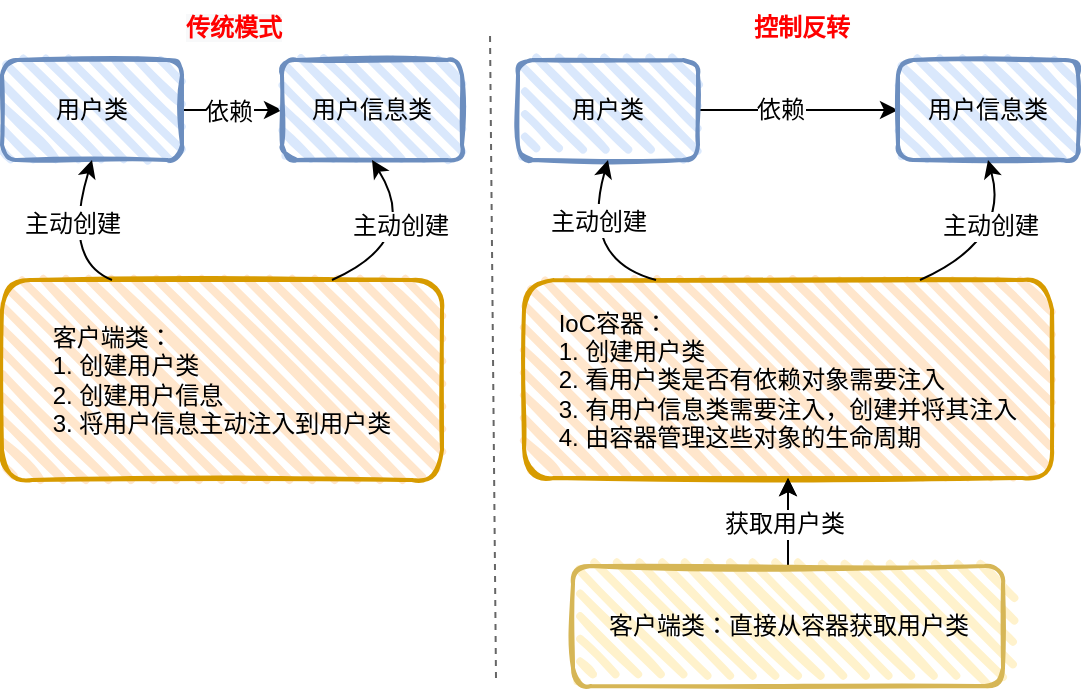 <mxfile version="20.2.3" type="github">
  <diagram id="RRGLoNkaxLFfZuR8v2fn" name="第 1 页">
    <mxGraphModel dx="1019" dy="1701" grid="1" gridSize="10" guides="1" tooltips="1" connect="1" arrows="1" fold="1" page="1" pageScale="1" pageWidth="827" pageHeight="1169" math="0" shadow="0">
      <root>
        <mxCell id="0" />
        <mxCell id="1" parent="0" />
        <mxCell id="vaNRCUVq2-tZpA7xnZXh-3" value="" style="edgeStyle=orthogonalEdgeStyle;rounded=0;orthogonalLoop=1;jettySize=auto;html=1;fontSize=14;" edge="1" parent="1" source="vaNRCUVq2-tZpA7xnZXh-1" target="vaNRCUVq2-tZpA7xnZXh-2">
          <mxGeometry relative="1" as="geometry" />
        </mxCell>
        <mxCell id="vaNRCUVq2-tZpA7xnZXh-7" value="&lt;font style=&quot;font-size: 12px;&quot;&gt;依赖&lt;/font&gt;" style="edgeLabel;html=1;align=center;verticalAlign=middle;resizable=0;points=[];fontSize=14;" vertex="1" connectable="0" parent="vaNRCUVq2-tZpA7xnZXh-3">
          <mxGeometry x="-0.18" y="1" relative="1" as="geometry">
            <mxPoint x="2" y="1" as="offset" />
          </mxGeometry>
        </mxCell>
        <mxCell id="vaNRCUVq2-tZpA7xnZXh-1" value="&lt;font style=&quot;font-size: 12px;&quot;&gt;用户类&lt;/font&gt;" style="rounded=1;whiteSpace=wrap;html=1;strokeWidth=2;fillWeight=4;hachureGap=8;hachureAngle=45;fillColor=#dae8fc;sketch=1;strokeColor=#6c8ebf;" vertex="1" parent="1">
          <mxGeometry x="30" y="-410" width="90" height="50" as="geometry" />
        </mxCell>
        <mxCell id="vaNRCUVq2-tZpA7xnZXh-2" value="&lt;font style=&quot;font-size: 12px;&quot;&gt;用户信息类&lt;/font&gt;" style="rounded=1;whiteSpace=wrap;html=1;strokeWidth=2;fillWeight=4;hachureGap=8;hachureAngle=45;fillColor=#dae8fc;sketch=1;strokeColor=#6c8ebf;" vertex="1" parent="1">
          <mxGeometry x="170" y="-410" width="90" height="50" as="geometry" />
        </mxCell>
        <mxCell id="vaNRCUVq2-tZpA7xnZXh-4" value="&lt;div style=&quot;text-align: left;&quot;&gt;&lt;div&gt;&lt;span style=&quot;background-color: initial;&quot;&gt;&lt;font style=&quot;font-size: 12px;&quot;&gt;客户端类：&lt;/font&gt;&lt;/span&gt;&lt;/div&gt;&lt;div&gt;&lt;span style=&quot;background-color: initial;&quot;&gt;&lt;font style=&quot;font-size: 12px;&quot;&gt;1. 创建用户类&lt;/font&gt;&lt;/span&gt;&lt;/div&gt;&lt;font style=&quot;text-align: center; font-size: 12px;&quot;&gt;&lt;div style=&quot;text-align: left;&quot;&gt;&lt;span style=&quot;background-color: initial;&quot;&gt;2. 创建用户信息&lt;/span&gt;&lt;/div&gt;&lt;div style=&quot;text-align: left;&quot;&gt;&lt;span style=&quot;background-color: initial;&quot;&gt;3. 将用户信息主动注入到用户类&lt;/span&gt;&lt;/div&gt;&lt;/font&gt;&lt;/div&gt;" style="rounded=1;whiteSpace=wrap;html=1;strokeWidth=2;fillWeight=4;hachureGap=8;hachureAngle=45;fillColor=#ffe6cc;sketch=1;strokeColor=#d79b00;" vertex="1" parent="1">
          <mxGeometry x="30" y="-300" width="220" height="100" as="geometry" />
        </mxCell>
        <mxCell id="vaNRCUVq2-tZpA7xnZXh-5" value="" style="curved=1;endArrow=classic;html=1;rounded=0;fontSize=14;exitX=0.25;exitY=0;exitDx=0;exitDy=0;entryX=0.5;entryY=1;entryDx=0;entryDy=0;" edge="1" parent="1" source="vaNRCUVq2-tZpA7xnZXh-4" target="vaNRCUVq2-tZpA7xnZXh-1">
          <mxGeometry width="50" height="50" relative="1" as="geometry">
            <mxPoint x="-10" y="-290" as="sourcePoint" />
            <mxPoint x="40" y="-340" as="targetPoint" />
            <Array as="points">
              <mxPoint x="60" y="-310" />
            </Array>
          </mxGeometry>
        </mxCell>
        <mxCell id="vaNRCUVq2-tZpA7xnZXh-8" value="&lt;font style=&quot;font-size: 12px;&quot;&gt;主动创建&lt;/font&gt;" style="edgeLabel;html=1;align=center;verticalAlign=middle;resizable=0;points=[];fontSize=14;" vertex="1" connectable="0" parent="vaNRCUVq2-tZpA7xnZXh-5">
          <mxGeometry x="-0.038" y="-2" relative="1" as="geometry">
            <mxPoint y="-9" as="offset" />
          </mxGeometry>
        </mxCell>
        <mxCell id="vaNRCUVq2-tZpA7xnZXh-6" value="" style="curved=1;endArrow=classic;html=1;rounded=0;fontSize=14;exitX=0.75;exitY=0;exitDx=0;exitDy=0;entryX=0.5;entryY=1;entryDx=0;entryDy=0;" edge="1" parent="1" source="vaNRCUVq2-tZpA7xnZXh-4" target="vaNRCUVq2-tZpA7xnZXh-2">
          <mxGeometry width="50" height="50" relative="1" as="geometry">
            <mxPoint x="390" y="-310" as="sourcePoint" />
            <mxPoint x="440" y="-360" as="targetPoint" />
            <Array as="points">
              <mxPoint x="240" y="-320" />
            </Array>
          </mxGeometry>
        </mxCell>
        <mxCell id="vaNRCUVq2-tZpA7xnZXh-9" value="主动创建" style="edgeLabel;html=1;align=center;verticalAlign=middle;resizable=0;points=[];fontSize=12;" vertex="1" connectable="0" parent="vaNRCUVq2-tZpA7xnZXh-6">
          <mxGeometry x="0.033" y="4" relative="1" as="geometry">
            <mxPoint x="-7" y="-9" as="offset" />
          </mxGeometry>
        </mxCell>
        <mxCell id="vaNRCUVq2-tZpA7xnZXh-11" value="" style="edgeStyle=orthogonalEdgeStyle;rounded=0;orthogonalLoop=1;jettySize=auto;html=1;fontSize=14;" edge="1" parent="1" source="vaNRCUVq2-tZpA7xnZXh-13" target="vaNRCUVq2-tZpA7xnZXh-14">
          <mxGeometry relative="1" as="geometry" />
        </mxCell>
        <mxCell id="vaNRCUVq2-tZpA7xnZXh-12" value="&lt;font style=&quot;font-size: 12px;&quot;&gt;依赖&lt;/font&gt;" style="edgeLabel;html=1;align=center;verticalAlign=middle;resizable=0;points=[];fontSize=14;" vertex="1" connectable="0" parent="vaNRCUVq2-tZpA7xnZXh-11">
          <mxGeometry x="-0.18" y="1" relative="1" as="geometry">
            <mxPoint as="offset" />
          </mxGeometry>
        </mxCell>
        <mxCell id="vaNRCUVq2-tZpA7xnZXh-13" value="&lt;font style=&quot;font-size: 12px;&quot;&gt;用户类&lt;/font&gt;" style="rounded=1;whiteSpace=wrap;html=1;strokeWidth=2;fillWeight=4;hachureGap=8;hachureAngle=45;fillColor=#dae8fc;sketch=1;strokeColor=#6c8ebf;" vertex="1" parent="1">
          <mxGeometry x="288" y="-410" width="90" height="50" as="geometry" />
        </mxCell>
        <mxCell id="vaNRCUVq2-tZpA7xnZXh-14" value="&lt;font style=&quot;font-size: 12px;&quot;&gt;用户信息类&lt;/font&gt;" style="rounded=1;whiteSpace=wrap;html=1;strokeWidth=2;fillWeight=4;hachureGap=8;hachureAngle=45;fillColor=#dae8fc;sketch=1;strokeColor=#6c8ebf;" vertex="1" parent="1">
          <mxGeometry x="478" y="-410" width="90" height="50" as="geometry" />
        </mxCell>
        <mxCell id="vaNRCUVq2-tZpA7xnZXh-15" value="&lt;div style=&quot;text-align: left;&quot;&gt;&lt;div&gt;&lt;span style=&quot;background-color: initial;&quot;&gt;&lt;font style=&quot;font-size: 12px;&quot;&gt;IoC容器：&lt;/font&gt;&lt;/span&gt;&lt;/div&gt;&lt;div&gt;&lt;span style=&quot;background-color: initial;&quot;&gt;&lt;font style=&quot;font-size: 12px;&quot;&gt;1. 创建用户类&lt;/font&gt;&lt;/span&gt;&lt;/div&gt;&lt;font style=&quot;text-align: center; font-size: 12px;&quot;&gt;&lt;div style=&quot;text-align: left;&quot;&gt;&lt;span style=&quot;background-color: initial;&quot;&gt;2. 看用户类是否有依赖对象需要注入&lt;/span&gt;&lt;/div&gt;&lt;div style=&quot;text-align: left;&quot;&gt;&lt;span style=&quot;background-color: initial;&quot;&gt;3. 有用户信息类需要注入，创建并将其注入&lt;/span&gt;&lt;/div&gt;&lt;div style=&quot;text-align: left;&quot;&gt;&lt;span style=&quot;background-color: initial;&quot;&gt;4. 由容器管理这些对象的生命周期&lt;/span&gt;&lt;/div&gt;&lt;/font&gt;&lt;/div&gt;" style="rounded=1;whiteSpace=wrap;html=1;strokeWidth=2;fillWeight=4;hachureGap=8;hachureAngle=45;fillColor=#ffe6cc;sketch=1;strokeColor=#d79b00;" vertex="1" parent="1">
          <mxGeometry x="291" y="-300" width="264" height="99" as="geometry" />
        </mxCell>
        <mxCell id="vaNRCUVq2-tZpA7xnZXh-16" value="" style="curved=1;endArrow=classic;html=1;rounded=0;fontSize=14;exitX=0.25;exitY=0;exitDx=0;exitDy=0;entryX=0.5;entryY=1;entryDx=0;entryDy=0;" edge="1" parent="1" source="vaNRCUVq2-tZpA7xnZXh-15" target="vaNRCUVq2-tZpA7xnZXh-13">
          <mxGeometry width="50" height="50" relative="1" as="geometry">
            <mxPoint x="244" y="-290" as="sourcePoint" />
            <mxPoint x="294" y="-340" as="targetPoint" />
            <Array as="points">
              <mxPoint x="319" y="-310" />
            </Array>
          </mxGeometry>
        </mxCell>
        <mxCell id="vaNRCUVq2-tZpA7xnZXh-17" value="&lt;font style=&quot;font-size: 12px;&quot;&gt;主动创建&lt;/font&gt;" style="edgeLabel;html=1;align=center;verticalAlign=middle;resizable=0;points=[];fontSize=14;" vertex="1" connectable="0" parent="vaNRCUVq2-tZpA7xnZXh-16">
          <mxGeometry x="-0.038" y="-2" relative="1" as="geometry">
            <mxPoint x="6" y="-16" as="offset" />
          </mxGeometry>
        </mxCell>
        <mxCell id="vaNRCUVq2-tZpA7xnZXh-18" value="" style="curved=1;endArrow=classic;html=1;rounded=0;fontSize=14;exitX=0.75;exitY=0;exitDx=0;exitDy=0;entryX=0.5;entryY=1;entryDx=0;entryDy=0;" edge="1" parent="1" source="vaNRCUVq2-tZpA7xnZXh-15" target="vaNRCUVq2-tZpA7xnZXh-14">
          <mxGeometry width="50" height="50" relative="1" as="geometry">
            <mxPoint x="644" y="-310" as="sourcePoint" />
            <mxPoint x="694" y="-360" as="targetPoint" />
            <Array as="points">
              <mxPoint x="534" y="-320" />
            </Array>
          </mxGeometry>
        </mxCell>
        <mxCell id="vaNRCUVq2-tZpA7xnZXh-19" value="主动创建" style="edgeLabel;html=1;align=center;verticalAlign=middle;resizable=0;points=[];fontSize=12;" vertex="1" connectable="0" parent="vaNRCUVq2-tZpA7xnZXh-18">
          <mxGeometry x="0.033" y="4" relative="1" as="geometry">
            <mxPoint x="-7" y="-5" as="offset" />
          </mxGeometry>
        </mxCell>
        <mxCell id="vaNRCUVq2-tZpA7xnZXh-21" value="" style="edgeStyle=orthogonalEdgeStyle;rounded=0;orthogonalLoop=1;jettySize=auto;html=1;fontSize=12;" edge="1" parent="1" source="vaNRCUVq2-tZpA7xnZXh-20" target="vaNRCUVq2-tZpA7xnZXh-15">
          <mxGeometry relative="1" as="geometry" />
        </mxCell>
        <mxCell id="vaNRCUVq2-tZpA7xnZXh-22" value="" style="edgeStyle=orthogonalEdgeStyle;rounded=0;orthogonalLoop=1;jettySize=auto;html=1;fontSize=12;" edge="1" parent="1" source="vaNRCUVq2-tZpA7xnZXh-20" target="vaNRCUVq2-tZpA7xnZXh-15">
          <mxGeometry relative="1" as="geometry" />
        </mxCell>
        <mxCell id="vaNRCUVq2-tZpA7xnZXh-23" value="获取用户类" style="edgeLabel;html=1;align=center;verticalAlign=middle;resizable=0;points=[];fontSize=12;" vertex="1" connectable="0" parent="vaNRCUVq2-tZpA7xnZXh-22">
          <mxGeometry x="-0.034" y="2" relative="1" as="geometry">
            <mxPoint as="offset" />
          </mxGeometry>
        </mxCell>
        <mxCell id="vaNRCUVq2-tZpA7xnZXh-20" value="&lt;div style=&quot;text-align: left;&quot;&gt;&lt;div&gt;&lt;span style=&quot;background-color: initial;&quot;&gt;&lt;font style=&quot;font-size: 12px;&quot;&gt;客户端类：&lt;/font&gt;&lt;/span&gt;&lt;span style=&quot;background-color: initial;&quot;&gt;直接从容器获取用户类&lt;/span&gt;&lt;/div&gt;&lt;/div&gt;" style="rounded=1;whiteSpace=wrap;html=1;strokeWidth=2;fillWeight=4;hachureGap=8;hachureAngle=45;fillColor=#fff2cc;sketch=1;strokeColor=#d6b656;" vertex="1" parent="1">
          <mxGeometry x="315.5" y="-157" width="215" height="60" as="geometry" />
        </mxCell>
        <mxCell id="vaNRCUVq2-tZpA7xnZXh-24" value="&lt;span style=&quot;font-family: Helvetica; font-size: 12px; font-style: normal; font-variant-ligatures: normal; font-variant-caps: normal; letter-spacing: normal; orphans: 2; text-align: center; text-indent: 0px; text-transform: none; widows: 2; word-spacing: 0px; -webkit-text-stroke-width: 0px; background-color: rgb(248, 249, 250); text-decoration-thickness: initial; text-decoration-style: initial; text-decoration-color: initial; float: none; display: inline !important;&quot;&gt;&lt;b style=&quot;&quot;&gt;&lt;font color=&quot;#ff0000&quot;&gt;传统模式&lt;/font&gt;&lt;/b&gt;&lt;/span&gt;" style="text;whiteSpace=wrap;html=1;fontSize=12;" vertex="1" parent="1">
          <mxGeometry x="120" y="-440" width="70" height="40" as="geometry" />
        </mxCell>
        <mxCell id="vaNRCUVq2-tZpA7xnZXh-25" value="&lt;div style=&quot;text-align: center;&quot;&gt;&lt;span style=&quot;background-color: initial;&quot;&gt;&lt;b&gt;&lt;font color=&quot;#ff0000&quot;&gt;控制反转&lt;/font&gt;&lt;/b&gt;&lt;/span&gt;&lt;/div&gt;" style="text;whiteSpace=wrap;html=1;fontSize=12;" vertex="1" parent="1">
          <mxGeometry x="404" y="-440" width="70" height="40" as="geometry" />
        </mxCell>
        <mxCell id="vaNRCUVq2-tZpA7xnZXh-26" value="" style="endArrow=none;dashed=1;html=1;rounded=0;fontSize=12;fontColor=#FF0000;strokeColor=#666666;" edge="1" parent="1">
          <mxGeometry width="50" height="50" relative="1" as="geometry">
            <mxPoint x="277" y="-101" as="sourcePoint" />
            <mxPoint x="274" y="-424" as="targetPoint" />
          </mxGeometry>
        </mxCell>
      </root>
    </mxGraphModel>
  </diagram>
</mxfile>
